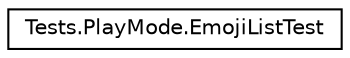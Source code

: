digraph "Graphical Class Hierarchy"
{
 // LATEX_PDF_SIZE
  edge [fontname="Helvetica",fontsize="10",labelfontname="Helvetica",labelfontsize="10"];
  node [fontname="Helvetica",fontsize="10",shape=record];
  rankdir="LR";
  Node0 [label="Tests.PlayMode.EmojiListTest",height=0.2,width=0.4,color="black", fillcolor="white", style="filled",URL="$class_tests_1_1_play_mode_1_1_emoji_list_test.html",tooltip=" "];
}
